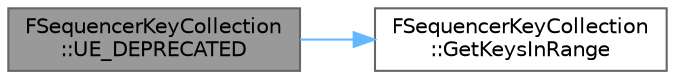 digraph "FSequencerKeyCollection::UE_DEPRECATED"
{
 // INTERACTIVE_SVG=YES
 // LATEX_PDF_SIZE
  bgcolor="transparent";
  edge [fontname=Helvetica,fontsize=10,labelfontname=Helvetica,labelfontsize=10];
  node [fontname=Helvetica,fontsize=10,shape=box,height=0.2,width=0.4];
  rankdir="LR";
  Node1 [id="Node000001",label="FSequencerKeyCollection\l::UE_DEPRECATED",height=0.2,width=0.4,color="gray40", fillcolor="grey60", style="filled", fontcolor="black",tooltip=" "];
  Node1 -> Node2 [id="edge1_Node000001_Node000002",color="steelblue1",style="solid",tooltip=" "];
  Node2 [id="Node000002",label="FSequencerKeyCollection\l::GetKeysInRange",height=0.2,width=0.4,color="grey40", fillcolor="white", style="filled",URL="$d1/d72/classFSequencerKeyCollection.html#ab07ca1bc2526f8d83de64a2a01b80a97",tooltip="Get a view of all key times that reside within the specified range."];
}
